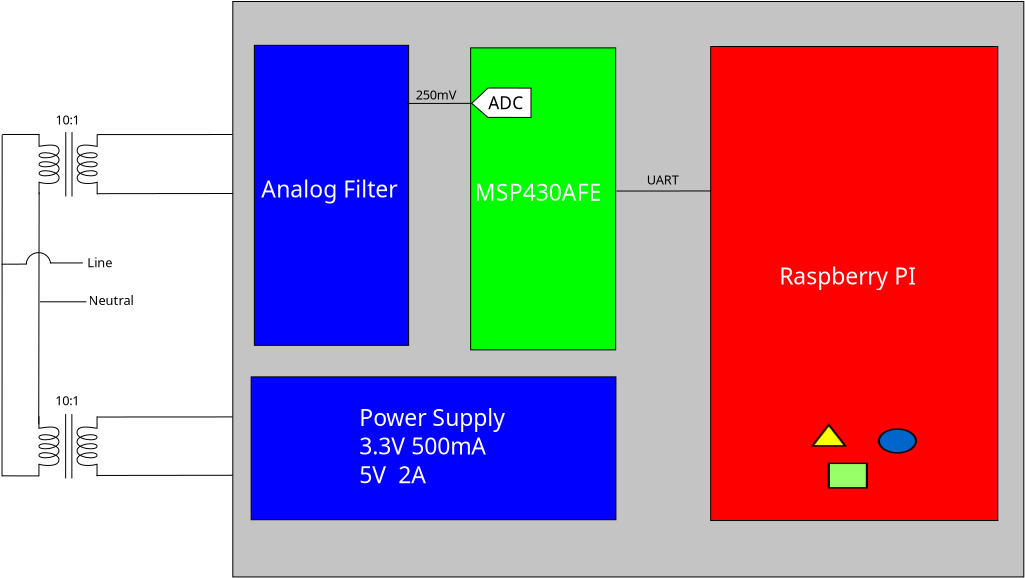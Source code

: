 <?xml version="1.0" encoding="UTF-8"?>
<dia:diagram xmlns:dia="http://www.lysator.liu.se/~alla/dia/">
  <dia:layer name="New layer 1" visible="true"/>
  <dia:layer name="Background" visible="true">
    <dia:group>
      <dia:object type="Standard - Box" version="0" id="O0">
        <dia:attribute name="obj_pos">
          <dia:point val="33.85,10"/>
        </dia:attribute>
        <dia:attribute name="obj_bb">
          <dia:rectangle val="33.825,9.975;73.425,38.797"/>
        </dia:attribute>
        <dia:attribute name="elem_corner">
          <dia:point val="33.85,10"/>
        </dia:attribute>
        <dia:attribute name="elem_width">
          <dia:real val="39.55"/>
        </dia:attribute>
        <dia:attribute name="elem_height">
          <dia:real val="28.772"/>
        </dia:attribute>
        <dia:attribute name="border_width">
          <dia:real val="0.05"/>
        </dia:attribute>
        <dia:attribute name="inner_color">
          <dia:color val="#c4c4c4"/>
        </dia:attribute>
        <dia:attribute name="show_background">
          <dia:boolean val="true"/>
        </dia:attribute>
      </dia:object>
      <dia:object type="Standard - Box" version="0" id="O1">
        <dia:attribute name="obj_pos">
          <dia:point val="34.927,12.191"/>
        </dia:attribute>
        <dia:attribute name="obj_bb">
          <dia:rectangle val="34.902,12.166;42.668,27.216"/>
        </dia:attribute>
        <dia:attribute name="elem_corner">
          <dia:point val="34.927,12.191"/>
        </dia:attribute>
        <dia:attribute name="elem_width">
          <dia:real val="7.715"/>
        </dia:attribute>
        <dia:attribute name="elem_height">
          <dia:real val="15.0"/>
        </dia:attribute>
        <dia:attribute name="border_width">
          <dia:real val="0.05"/>
        </dia:attribute>
        <dia:attribute name="inner_color">
          <dia:color val="#0000ff"/>
        </dia:attribute>
        <dia:attribute name="show_background">
          <dia:boolean val="true"/>
        </dia:attribute>
      </dia:object>
      <dia:object type="Standard - Box" version="0" id="O2">
        <dia:attribute name="obj_pos">
          <dia:point val="45.743,12.319"/>
        </dia:attribute>
        <dia:attribute name="obj_bb">
          <dia:rectangle val="45.718,12.294;53.018,27.444"/>
        </dia:attribute>
        <dia:attribute name="elem_corner">
          <dia:point val="45.743,12.319"/>
        </dia:attribute>
        <dia:attribute name="elem_width">
          <dia:real val="7.25"/>
        </dia:attribute>
        <dia:attribute name="elem_height">
          <dia:real val="15.1"/>
        </dia:attribute>
        <dia:attribute name="border_width">
          <dia:real val="0.05"/>
        </dia:attribute>
        <dia:attribute name="inner_color">
          <dia:color val="#00ff00"/>
        </dia:attribute>
        <dia:attribute name="show_background">
          <dia:boolean val="true"/>
        </dia:attribute>
      </dia:object>
      <dia:object type="Standard - Box" version="0" id="O3">
        <dia:attribute name="obj_pos">
          <dia:point val="57.745,12.25"/>
        </dia:attribute>
        <dia:attribute name="obj_bb">
          <dia:rectangle val="57.719,12.225;72.125,35.976"/>
        </dia:attribute>
        <dia:attribute name="elem_corner">
          <dia:point val="57.745,12.25"/>
        </dia:attribute>
        <dia:attribute name="elem_width">
          <dia:real val="14.355"/>
        </dia:attribute>
        <dia:attribute name="elem_height">
          <dia:real val="23.701"/>
        </dia:attribute>
        <dia:attribute name="border_width">
          <dia:real val="0.05"/>
        </dia:attribute>
        <dia:attribute name="inner_color">
          <dia:color val="#ff0000"/>
        </dia:attribute>
        <dia:attribute name="show_background">
          <dia:boolean val="true"/>
        </dia:attribute>
      </dia:object>
      <dia:object type="Flowchart - Box" version="0" id="O4">
        <dia:attribute name="obj_pos">
          <dia:point val="34.768,28.769"/>
        </dia:attribute>
        <dia:attribute name="obj_bb">
          <dia:rectangle val="34.743,28.744;53.031,35.936"/>
        </dia:attribute>
        <dia:attribute name="elem_corner">
          <dia:point val="34.768,28.769"/>
        </dia:attribute>
        <dia:attribute name="elem_width">
          <dia:real val="18.238"/>
        </dia:attribute>
        <dia:attribute name="elem_height">
          <dia:real val="7.142"/>
        </dia:attribute>
        <dia:attribute name="border_width">
          <dia:real val="0.05"/>
        </dia:attribute>
        <dia:attribute name="inner_color">
          <dia:color val="#0000ff"/>
        </dia:attribute>
        <dia:attribute name="show_background">
          <dia:boolean val="true"/>
        </dia:attribute>
        <dia:attribute name="padding">
          <dia:real val="0.5"/>
        </dia:attribute>
        <dia:attribute name="text">
          <dia:composite type="text">
            <dia:attribute name="string">
              <dia:string>##</dia:string>
            </dia:attribute>
            <dia:attribute name="font">
              <dia:font family="sans" style="0" name="Helvetica"/>
            </dia:attribute>
            <dia:attribute name="height">
              <dia:real val="0.8"/>
            </dia:attribute>
            <dia:attribute name="pos">
              <dia:point val="43.887,32.535"/>
            </dia:attribute>
            <dia:attribute name="color">
              <dia:color val="#000000"/>
            </dia:attribute>
            <dia:attribute name="alignment">
              <dia:enum val="1"/>
            </dia:attribute>
          </dia:composite>
        </dia:attribute>
      </dia:object>
      <dia:object type="Standard - Text" version="1" id="O5">
        <dia:attribute name="obj_pos">
          <dia:point val="40.178,31.22"/>
        </dia:attribute>
        <dia:attribute name="obj_bb">
          <dia:rectangle val="40.178,30.155;47.923,34.36"/>
        </dia:attribute>
        <dia:attribute name="text">
          <dia:composite type="text">
            <dia:attribute name="string">
              <dia:string>#Power Supply
3.3V 500mA
5V  2A#</dia:string>
            </dia:attribute>
            <dia:attribute name="font">
              <dia:font family="sans" style="0" name="Helvetica"/>
            </dia:attribute>
            <dia:attribute name="height">
              <dia:real val="1.435"/>
            </dia:attribute>
            <dia:attribute name="pos">
              <dia:point val="40.178,31.22"/>
            </dia:attribute>
            <dia:attribute name="color">
              <dia:color val="#ffffff"/>
            </dia:attribute>
            <dia:attribute name="alignment">
              <dia:enum val="0"/>
            </dia:attribute>
          </dia:composite>
        </dia:attribute>
        <dia:attribute name="valign">
          <dia:enum val="3"/>
        </dia:attribute>
      </dia:object>
      <dia:object type="Standard - Text" version="1" id="O6">
        <dia:attribute name="obj_pos">
          <dia:point val="45.944,19.966"/>
        </dia:attribute>
        <dia:attribute name="obj_bb">
          <dia:rectangle val="45.944,18.901;52.714,20.236"/>
        </dia:attribute>
        <dia:attribute name="text">
          <dia:composite type="text">
            <dia:attribute name="string">
              <dia:string>#MSP430AFE#</dia:string>
            </dia:attribute>
            <dia:attribute name="font">
              <dia:font family="sans" style="0" name="Helvetica"/>
            </dia:attribute>
            <dia:attribute name="height">
              <dia:real val="1.435"/>
            </dia:attribute>
            <dia:attribute name="pos">
              <dia:point val="45.944,19.966"/>
            </dia:attribute>
            <dia:attribute name="color">
              <dia:color val="#ffffff"/>
            </dia:attribute>
            <dia:attribute name="alignment">
              <dia:enum val="0"/>
            </dia:attribute>
          </dia:composite>
        </dia:attribute>
        <dia:attribute name="valign">
          <dia:enum val="3"/>
        </dia:attribute>
      </dia:object>
      <dia:object type="Standard - Text" version="1" id="O7">
        <dia:attribute name="obj_pos">
          <dia:point val="42.997,14.898"/>
        </dia:attribute>
        <dia:attribute name="obj_bb">
          <dia:rectangle val="42.997,14.303;45.28,15.048"/>
        </dia:attribute>
        <dia:attribute name="text">
          <dia:composite type="text">
            <dia:attribute name="string">
              <dia:string>#250mV#</dia:string>
            </dia:attribute>
            <dia:attribute name="font">
              <dia:font family="sans" style="0" name="Helvetica"/>
            </dia:attribute>
            <dia:attribute name="height">
              <dia:real val="0.8"/>
            </dia:attribute>
            <dia:attribute name="pos">
              <dia:point val="42.997,14.898"/>
            </dia:attribute>
            <dia:attribute name="color">
              <dia:color val="#000000"/>
            </dia:attribute>
            <dia:attribute name="alignment">
              <dia:enum val="0"/>
            </dia:attribute>
          </dia:composite>
        </dia:attribute>
        <dia:attribute name="valign">
          <dia:enum val="3"/>
        </dia:attribute>
      </dia:object>
      <dia:group>
        <dia:object type="Standard - Polygon" version="0" id="O8">
          <dia:attribute name="obj_pos">
            <dia:point val="46.611,14.327"/>
          </dia:attribute>
          <dia:attribute name="obj_bb">
            <dia:rectangle val="45.757,14.302;48.785,15.821"/>
          </dia:attribute>
          <dia:attribute name="poly_points">
            <dia:point val="46.611,14.327"/>
            <dia:point val="48.76,14.329"/>
            <dia:point val="48.76,15.796"/>
            <dia:point val="46.606,15.794"/>
            <dia:point val="45.794,15.089"/>
          </dia:attribute>
          <dia:attribute name="line_width">
            <dia:real val="0.05"/>
          </dia:attribute>
          <dia:attribute name="show_background">
            <dia:boolean val="true"/>
          </dia:attribute>
        </dia:object>
        <dia:object type="Standard - Text" version="1" id="O9">
          <dia:attribute name="obj_pos">
            <dia:point val="46.624,15.388"/>
          </dia:attribute>
          <dia:attribute name="obj_bb">
            <dia:rectangle val="46.624,14.585;48.486,15.593"/>
          </dia:attribute>
          <dia:attribute name="text">
            <dia:composite type="text">
              <dia:attribute name="string">
                <dia:string>#ADC#</dia:string>
              </dia:attribute>
              <dia:attribute name="font">
                <dia:font family="sans" style="0" name="Helvetica"/>
              </dia:attribute>
              <dia:attribute name="height">
                <dia:real val="1.082"/>
              </dia:attribute>
              <dia:attribute name="pos">
                <dia:point val="46.624,15.388"/>
              </dia:attribute>
              <dia:attribute name="color">
                <dia:color val="#000000"/>
              </dia:attribute>
              <dia:attribute name="alignment">
                <dia:enum val="0"/>
              </dia:attribute>
            </dia:composite>
          </dia:attribute>
          <dia:attribute name="valign">
            <dia:enum val="3"/>
          </dia:attribute>
        </dia:object>
      </dia:group>
      <dia:object type="Standard - Text" version="1" id="O10">
        <dia:attribute name="obj_pos">
          <dia:point val="35.271,19.8"/>
        </dia:attribute>
        <dia:attribute name="obj_bb">
          <dia:rectangle val="35.271,18.735;42.446,20.07"/>
        </dia:attribute>
        <dia:attribute name="text">
          <dia:composite type="text">
            <dia:attribute name="string">
              <dia:string>#Analog Filter#</dia:string>
            </dia:attribute>
            <dia:attribute name="font">
              <dia:font family="sans" style="0" name="Helvetica"/>
            </dia:attribute>
            <dia:attribute name="height">
              <dia:real val="1.435"/>
            </dia:attribute>
            <dia:attribute name="pos">
              <dia:point val="35.271,19.8"/>
            </dia:attribute>
            <dia:attribute name="color">
              <dia:color val="#ffffff"/>
            </dia:attribute>
            <dia:attribute name="alignment">
              <dia:enum val="0"/>
            </dia:attribute>
          </dia:composite>
        </dia:attribute>
        <dia:attribute name="valign">
          <dia:enum val="3"/>
        </dia:attribute>
      </dia:object>
      <dia:object type="Standard - Text" version="1" id="O11">
        <dia:attribute name="obj_pos">
          <dia:point val="61.177,24.147"/>
        </dia:attribute>
        <dia:attribute name="obj_bb">
          <dia:rectangle val="61.177,23.082;68.41,24.417"/>
        </dia:attribute>
        <dia:attribute name="text">
          <dia:composite type="text">
            <dia:attribute name="string">
              <dia:string>#Raspberry PI#</dia:string>
            </dia:attribute>
            <dia:attribute name="font">
              <dia:font family="sans" style="0" name="Helvetica"/>
            </dia:attribute>
            <dia:attribute name="height">
              <dia:real val="1.435"/>
            </dia:attribute>
            <dia:attribute name="pos">
              <dia:point val="61.177,24.147"/>
            </dia:attribute>
            <dia:attribute name="color">
              <dia:color val="#ffffff"/>
            </dia:attribute>
            <dia:attribute name="alignment">
              <dia:enum val="0"/>
            </dia:attribute>
          </dia:composite>
        </dia:attribute>
        <dia:attribute name="valign">
          <dia:enum val="3"/>
        </dia:attribute>
      </dia:object>
      <dia:object type="Standard - Text" version="1" id="O12">
        <dia:attribute name="obj_pos">
          <dia:point val="54.551,19.151"/>
        </dia:attribute>
        <dia:attribute name="obj_bb">
          <dia:rectangle val="54.551,18.556;56.244,19.301"/>
        </dia:attribute>
        <dia:attribute name="text">
          <dia:composite type="text">
            <dia:attribute name="string">
              <dia:string>#UART#</dia:string>
            </dia:attribute>
            <dia:attribute name="font">
              <dia:font family="sans" style="0" name="Helvetica"/>
            </dia:attribute>
            <dia:attribute name="height">
              <dia:real val="0.8"/>
            </dia:attribute>
            <dia:attribute name="pos">
              <dia:point val="54.551,19.151"/>
            </dia:attribute>
            <dia:attribute name="color">
              <dia:color val="#000000"/>
            </dia:attribute>
            <dia:attribute name="alignment">
              <dia:enum val="0"/>
            </dia:attribute>
          </dia:composite>
        </dia:attribute>
        <dia:attribute name="valign">
          <dia:enum val="3"/>
        </dia:attribute>
      </dia:object>
    </dia:group>
    <dia:object type="Circuit - Vertical Inductor" version="1" id="O13">
      <dia:attribute name="obj_pos">
        <dia:point val="24.163,16.639"/>
      </dia:attribute>
      <dia:attribute name="obj_bb">
        <dia:rectangle val="24.138,16.639;25.188,19.639"/>
      </dia:attribute>
      <dia:attribute name="meta">
        <dia:composite type="dict"/>
      </dia:attribute>
      <dia:attribute name="elem_corner">
        <dia:point val="24.163,16.639"/>
      </dia:attribute>
      <dia:attribute name="elem_width">
        <dia:real val="1.0"/>
      </dia:attribute>
      <dia:attribute name="elem_height">
        <dia:real val="3.0"/>
      </dia:attribute>
      <dia:attribute name="line_width">
        <dia:real val="0.05"/>
      </dia:attribute>
      <dia:attribute name="line_colour">
        <dia:color val="#000000"/>
      </dia:attribute>
      <dia:attribute name="fill_colour">
        <dia:color val="#ffffff"/>
      </dia:attribute>
      <dia:attribute name="show_background">
        <dia:boolean val="true"/>
      </dia:attribute>
      <dia:attribute name="line_style">
        <dia:enum val="0"/>
        <dia:real val="1"/>
      </dia:attribute>
      <dia:attribute name="flip_horizontal">
        <dia:boolean val="false"/>
      </dia:attribute>
      <dia:attribute name="flip_vertical">
        <dia:boolean val="false"/>
      </dia:attribute>
      <dia:attribute name="subscale">
        <dia:real val="1"/>
      </dia:attribute>
    </dia:object>
    <dia:object type="Circuit - Vertical Inductor" version="1" id="O14">
      <dia:attribute name="obj_pos">
        <dia:point val="26.068,16.639"/>
      </dia:attribute>
      <dia:attribute name="obj_bb">
        <dia:rectangle val="26.043,16.639;27.093,19.639"/>
      </dia:attribute>
      <dia:attribute name="meta">
        <dia:composite type="dict"/>
      </dia:attribute>
      <dia:attribute name="elem_corner">
        <dia:point val="26.068,16.639"/>
      </dia:attribute>
      <dia:attribute name="elem_width">
        <dia:real val="1.0"/>
      </dia:attribute>
      <dia:attribute name="elem_height">
        <dia:real val="3.0"/>
      </dia:attribute>
      <dia:attribute name="line_width">
        <dia:real val="0.05"/>
      </dia:attribute>
      <dia:attribute name="line_colour">
        <dia:color val="#000000"/>
      </dia:attribute>
      <dia:attribute name="fill_colour">
        <dia:color val="#ffffff"/>
      </dia:attribute>
      <dia:attribute name="show_background">
        <dia:boolean val="true"/>
      </dia:attribute>
      <dia:attribute name="line_style">
        <dia:enum val="0"/>
        <dia:real val="1"/>
      </dia:attribute>
      <dia:attribute name="flip_horizontal">
        <dia:boolean val="true"/>
      </dia:attribute>
      <dia:attribute name="flip_vertical">
        <dia:boolean val="false"/>
      </dia:attribute>
      <dia:attribute name="subscale">
        <dia:real val="1"/>
      </dia:attribute>
    </dia:object>
    <dia:object type="Standard - Line" version="0" id="O15">
      <dia:attribute name="obj_pos">
        <dia:point val="25.499,16.53"/>
      </dia:attribute>
      <dia:attribute name="obj_bb">
        <dia:rectangle val="25.474,16.505;25.524,19.772"/>
      </dia:attribute>
      <dia:attribute name="conn_endpoints">
        <dia:point val="25.499,16.53"/>
        <dia:point val="25.499,19.747"/>
      </dia:attribute>
      <dia:attribute name="numcp">
        <dia:int val="1"/>
      </dia:attribute>
      <dia:attribute name="line_width">
        <dia:real val="0.05"/>
      </dia:attribute>
    </dia:object>
    <dia:object type="Standard - Line" version="0" id="O16">
      <dia:attribute name="obj_pos">
        <dia:point val="25.81,16.53"/>
      </dia:attribute>
      <dia:attribute name="obj_bb">
        <dia:rectangle val="25.785,16.505;25.835,19.772"/>
      </dia:attribute>
      <dia:attribute name="conn_endpoints">
        <dia:point val="25.81,16.53"/>
        <dia:point val="25.81,19.747"/>
      </dia:attribute>
      <dia:attribute name="numcp">
        <dia:int val="1"/>
      </dia:attribute>
      <dia:attribute name="line_width">
        <dia:real val="0.05"/>
      </dia:attribute>
    </dia:object>
    <dia:object type="Circuit - Vertical Inductor" version="1" id="O17">
      <dia:attribute name="obj_pos">
        <dia:point val="24.157,30.738"/>
      </dia:attribute>
      <dia:attribute name="obj_bb">
        <dia:rectangle val="24.132,30.738;25.182,33.739"/>
      </dia:attribute>
      <dia:attribute name="meta">
        <dia:composite type="dict"/>
      </dia:attribute>
      <dia:attribute name="elem_corner">
        <dia:point val="24.157,30.738"/>
      </dia:attribute>
      <dia:attribute name="elem_width">
        <dia:real val="1.0"/>
      </dia:attribute>
      <dia:attribute name="elem_height">
        <dia:real val="3.0"/>
      </dia:attribute>
      <dia:attribute name="line_width">
        <dia:real val="0.05"/>
      </dia:attribute>
      <dia:attribute name="line_colour">
        <dia:color val="#000000"/>
      </dia:attribute>
      <dia:attribute name="fill_colour">
        <dia:color val="#ffffff"/>
      </dia:attribute>
      <dia:attribute name="show_background">
        <dia:boolean val="true"/>
      </dia:attribute>
      <dia:attribute name="line_style">
        <dia:enum val="0"/>
        <dia:real val="1"/>
      </dia:attribute>
      <dia:attribute name="flip_horizontal">
        <dia:boolean val="false"/>
      </dia:attribute>
      <dia:attribute name="flip_vertical">
        <dia:boolean val="false"/>
      </dia:attribute>
      <dia:attribute name="subscale">
        <dia:real val="1"/>
      </dia:attribute>
    </dia:object>
    <dia:object type="Circuit - Vertical Inductor" version="1" id="O18">
      <dia:attribute name="obj_pos">
        <dia:point val="26.062,30.738"/>
      </dia:attribute>
      <dia:attribute name="obj_bb">
        <dia:rectangle val="26.037,30.738;27.087,33.739"/>
      </dia:attribute>
      <dia:attribute name="meta">
        <dia:composite type="dict"/>
      </dia:attribute>
      <dia:attribute name="elem_corner">
        <dia:point val="26.062,30.738"/>
      </dia:attribute>
      <dia:attribute name="elem_width">
        <dia:real val="1.0"/>
      </dia:attribute>
      <dia:attribute name="elem_height">
        <dia:real val="3.0"/>
      </dia:attribute>
      <dia:attribute name="line_width">
        <dia:real val="0.05"/>
      </dia:attribute>
      <dia:attribute name="line_colour">
        <dia:color val="#000000"/>
      </dia:attribute>
      <dia:attribute name="fill_colour">
        <dia:color val="#ffffff"/>
      </dia:attribute>
      <dia:attribute name="show_background">
        <dia:boolean val="true"/>
      </dia:attribute>
      <dia:attribute name="line_style">
        <dia:enum val="0"/>
        <dia:real val="1"/>
      </dia:attribute>
      <dia:attribute name="flip_horizontal">
        <dia:boolean val="true"/>
      </dia:attribute>
      <dia:attribute name="flip_vertical">
        <dia:boolean val="false"/>
      </dia:attribute>
      <dia:attribute name="subscale">
        <dia:real val="1"/>
      </dia:attribute>
    </dia:object>
    <dia:object type="Standard - Line" version="0" id="O19">
      <dia:attribute name="obj_pos">
        <dia:point val="25.492,30.63"/>
      </dia:attribute>
      <dia:attribute name="obj_bb">
        <dia:rectangle val="25.468,30.605;25.517,33.872"/>
      </dia:attribute>
      <dia:attribute name="conn_endpoints">
        <dia:point val="25.492,30.63"/>
        <dia:point val="25.492,33.847"/>
      </dia:attribute>
      <dia:attribute name="numcp">
        <dia:int val="1"/>
      </dia:attribute>
      <dia:attribute name="line_width">
        <dia:real val="0.05"/>
      </dia:attribute>
    </dia:object>
    <dia:object type="Standard - Line" version="0" id="O20">
      <dia:attribute name="obj_pos">
        <dia:point val="25.803,30.63"/>
      </dia:attribute>
      <dia:attribute name="obj_bb">
        <dia:rectangle val="25.779,30.605;25.828,33.872"/>
      </dia:attribute>
      <dia:attribute name="conn_endpoints">
        <dia:point val="25.803,30.63"/>
        <dia:point val="25.803,33.847"/>
      </dia:attribute>
      <dia:attribute name="numcp">
        <dia:int val="1"/>
      </dia:attribute>
      <dia:attribute name="line_width">
        <dia:real val="0.05"/>
      </dia:attribute>
    </dia:object>
  </dia:layer>
  <dia:layer name="New layer 1" visible="true" active="true">
    <dia:object type="Standard - Line" version="0" id="O21">
      <dia:attribute name="obj_pos">
        <dia:point val="45.811,15.094"/>
      </dia:attribute>
      <dia:attribute name="obj_bb">
        <dia:rectangle val="42.549,15.069;45.836,15.122"/>
      </dia:attribute>
      <dia:attribute name="conn_endpoints">
        <dia:point val="45.811,15.094"/>
        <dia:point val="42.574,15.097"/>
      </dia:attribute>
      <dia:attribute name="numcp">
        <dia:int val="1"/>
      </dia:attribute>
      <dia:attribute name="line_width">
        <dia:real val="0.05"/>
      </dia:attribute>
    </dia:object>
    <dia:object type="Standard - Line" version="0" id="O22">
      <dia:attribute name="obj_pos">
        <dia:point val="53.037,19.477"/>
      </dia:attribute>
      <dia:attribute name="obj_bb">
        <dia:rectangle val="53.012,19.449;57.783,19.502"/>
      </dia:attribute>
      <dia:attribute name="conn_endpoints">
        <dia:point val="53.037,19.477"/>
        <dia:point val="57.758,19.474"/>
      </dia:attribute>
      <dia:attribute name="numcp">
        <dia:int val="1"/>
      </dia:attribute>
      <dia:attribute name="line_width">
        <dia:real val="0.05"/>
      </dia:attribute>
    </dia:object>
    <dia:object type="Standard - Line" version="0" id="O23">
      <dia:attribute name="obj_pos">
        <dia:point val="27.066,16.655"/>
      </dia:attribute>
      <dia:attribute name="obj_bb">
        <dia:rectangle val="27.041,16.626;33.861,16.68"/>
      </dia:attribute>
      <dia:attribute name="conn_endpoints">
        <dia:point val="27.066,16.655"/>
        <dia:point val="33.836,16.651"/>
      </dia:attribute>
      <dia:attribute name="numcp">
        <dia:int val="1"/>
      </dia:attribute>
      <dia:attribute name="line_width">
        <dia:real val="0.05"/>
      </dia:attribute>
    </dia:object>
    <dia:object type="Standard - Line" version="0" id="O24">
      <dia:attribute name="obj_pos">
        <dia:point val="27.054,19.609"/>
      </dia:attribute>
      <dia:attribute name="obj_bb">
        <dia:rectangle val="27.029,19.575;33.893,19.634"/>
      </dia:attribute>
      <dia:attribute name="conn_endpoints">
        <dia:point val="27.054,19.609"/>
        <dia:point val="33.868,19.6"/>
      </dia:attribute>
      <dia:attribute name="numcp">
        <dia:int val="1"/>
      </dia:attribute>
      <dia:attribute name="line_width">
        <dia:real val="0.05"/>
      </dia:attribute>
    </dia:object>
    <dia:object type="Standard - Line" version="0" id="O25">
      <dia:attribute name="obj_pos">
        <dia:point val="27.071,30.776"/>
      </dia:attribute>
      <dia:attribute name="obj_bb">
        <dia:rectangle val="27.046,30.746;33.866,30.8"/>
      </dia:attribute>
      <dia:attribute name="conn_endpoints">
        <dia:point val="27.071,30.776"/>
        <dia:point val="33.841,30.771"/>
      </dia:attribute>
      <dia:attribute name="numcp">
        <dia:int val="1"/>
      </dia:attribute>
      <dia:attribute name="line_width">
        <dia:real val="0.05"/>
      </dia:attribute>
    </dia:object>
    <dia:object type="Standard - Line" version="0" id="O26">
      <dia:attribute name="obj_pos">
        <dia:point val="27.038,33.697"/>
      </dia:attribute>
      <dia:attribute name="obj_bb">
        <dia:rectangle val="27.013,33.663;33.878,33.722"/>
      </dia:attribute>
      <dia:attribute name="conn_endpoints">
        <dia:point val="27.038,33.697"/>
        <dia:point val="33.852,33.688"/>
      </dia:attribute>
      <dia:attribute name="numcp">
        <dia:int val="1"/>
      </dia:attribute>
      <dia:attribute name="line_width">
        <dia:real val="0.05"/>
      </dia:attribute>
    </dia:object>
    <dia:object type="Standard - Line" version="0" id="O27">
      <dia:attribute name="obj_pos">
        <dia:point val="24.167,19.543"/>
      </dia:attribute>
      <dia:attribute name="obj_bb">
        <dia:rectangle val="24.122,19.518;24.192,31.163"/>
      </dia:attribute>
      <dia:attribute name="conn_endpoints">
        <dia:point val="24.167,19.543"/>
        <dia:point val="24.146,31.138"/>
      </dia:attribute>
      <dia:attribute name="numcp">
        <dia:int val="1"/>
      </dia:attribute>
      <dia:attribute name="line_width">
        <dia:real val="0.05"/>
      </dia:attribute>
    </dia:object>
    <dia:object type="Standard - Text" version="1" id="O28">
      <dia:attribute name="obj_pos">
        <dia:point val="26.638,25.171"/>
      </dia:attribute>
      <dia:attribute name="obj_bb">
        <dia:rectangle val="26.638,24.576;29.0,25.321"/>
      </dia:attribute>
      <dia:attribute name="text">
        <dia:composite type="text">
          <dia:attribute name="string">
            <dia:string>#Neutral#</dia:string>
          </dia:attribute>
          <dia:attribute name="font">
            <dia:font family="sans" style="0" name="Helvetica"/>
          </dia:attribute>
          <dia:attribute name="height">
            <dia:real val="0.8"/>
          </dia:attribute>
          <dia:attribute name="pos">
            <dia:point val="26.638,25.171"/>
          </dia:attribute>
          <dia:attribute name="color">
            <dia:color val="#000000"/>
          </dia:attribute>
          <dia:attribute name="alignment">
            <dia:enum val="0"/>
          </dia:attribute>
        </dia:composite>
      </dia:attribute>
      <dia:attribute name="valign">
        <dia:enum val="3"/>
      </dia:attribute>
    </dia:object>
    <dia:object type="Standard - Line" version="0" id="O29">
      <dia:attribute name="obj_pos">
        <dia:point val="24.212,25.015"/>
      </dia:attribute>
      <dia:attribute name="obj_bb">
        <dia:rectangle val="24.187,24.99;26.554,25.04"/>
      </dia:attribute>
      <dia:attribute name="conn_endpoints">
        <dia:point val="24.212,25.015"/>
        <dia:point val="26.529,25.015"/>
      </dia:attribute>
      <dia:attribute name="numcp">
        <dia:int val="1"/>
      </dia:attribute>
      <dia:attribute name="line_width">
        <dia:real val="0.05"/>
      </dia:attribute>
    </dia:object>
    <dia:object type="Standard - Line" version="0" id="O30">
      <dia:attribute name="obj_pos">
        <dia:point val="24.183,16.649"/>
      </dia:attribute>
      <dia:attribute name="obj_bb">
        <dia:rectangle val="22.293,16.624;24.208,16.674"/>
      </dia:attribute>
      <dia:attribute name="conn_endpoints">
        <dia:point val="24.183,16.649"/>
        <dia:point val="22.318,16.649"/>
      </dia:attribute>
      <dia:attribute name="numcp">
        <dia:int val="1"/>
      </dia:attribute>
      <dia:attribute name="line_width">
        <dia:real val="0.05"/>
      </dia:attribute>
    </dia:object>
    <dia:object type="Standard - Line" version="0" id="O31">
      <dia:attribute name="obj_pos">
        <dia:point val="22.318,16.683"/>
      </dia:attribute>
      <dia:attribute name="obj_bb">
        <dia:rectangle val="22.286,16.657;22.343,33.761"/>
      </dia:attribute>
      <dia:attribute name="conn_endpoints">
        <dia:point val="22.318,16.683"/>
        <dia:point val="22.311,33.736"/>
      </dia:attribute>
      <dia:attribute name="numcp">
        <dia:int val="1"/>
      </dia:attribute>
      <dia:attribute name="line_width">
        <dia:real val="0.05"/>
      </dia:attribute>
    </dia:object>
    <dia:object type="Standard - Line" version="0" id="O32">
      <dia:attribute name="obj_pos">
        <dia:point val="22.31,33.718"/>
      </dia:attribute>
      <dia:attribute name="obj_bb">
        <dia:rectangle val="22.285,33.693;24.187,33.744"/>
      </dia:attribute>
      <dia:attribute name="conn_endpoints">
        <dia:point val="22.31,33.718"/>
        <dia:point val="24.162,33.719"/>
      </dia:attribute>
      <dia:attribute name="numcp">
        <dia:int val="1"/>
      </dia:attribute>
      <dia:attribute name="line_width">
        <dia:real val="0.05"/>
      </dia:attribute>
    </dia:object>
    <dia:object type="Standard - Arc" version="0" id="O33">
      <dia:attribute name="obj_pos">
        <dia:point val="23.521,23.126"/>
      </dia:attribute>
      <dia:attribute name="obj_bb">
        <dia:rectangle val="23.495,22.531;24.769,23.152"/>
      </dia:attribute>
      <dia:attribute name="conn_endpoints">
        <dia:point val="23.521,23.126"/>
        <dia:point val="24.744,23.102"/>
      </dia:attribute>
      <dia:attribute name="curve_distance">
        <dia:real val="-0.558"/>
      </dia:attribute>
      <dia:attribute name="line_width">
        <dia:real val="0.05"/>
      </dia:attribute>
    </dia:object>
    <dia:object type="Standard - Line" version="0" id="O34">
      <dia:attribute name="obj_pos">
        <dia:point val="23.555,23.131"/>
      </dia:attribute>
      <dia:attribute name="obj_bb">
        <dia:rectangle val="22.26,23.106;23.58,23.158"/>
      </dia:attribute>
      <dia:attribute name="conn_endpoints">
        <dia:point val="23.555,23.131"/>
        <dia:point val="22.285,23.133"/>
      </dia:attribute>
      <dia:attribute name="numcp">
        <dia:int val="1"/>
      </dia:attribute>
      <dia:attribute name="line_width">
        <dia:real val="0.05"/>
      </dia:attribute>
    </dia:object>
    <dia:object type="Standard - Line" version="0" id="O35">
      <dia:attribute name="obj_pos">
        <dia:point val="24.733,23.072"/>
      </dia:attribute>
      <dia:attribute name="obj_bb">
        <dia:rectangle val="24.708,23.047;26.378,23.096"/>
      </dia:attribute>
      <dia:attribute name="conn_endpoints">
        <dia:point val="24.733,23.072"/>
        <dia:point val="26.353,23.072"/>
      </dia:attribute>
      <dia:attribute name="numcp">
        <dia:int val="1"/>
      </dia:attribute>
      <dia:attribute name="line_width">
        <dia:real val="0.05"/>
      </dia:attribute>
    </dia:object>
    <dia:object type="Standard - Text" version="1" id="O36">
      <dia:attribute name="obj_pos">
        <dia:point val="26.569,23.288"/>
      </dia:attribute>
      <dia:attribute name="obj_bb">
        <dia:rectangle val="26.569,22.693;27.904,23.438"/>
      </dia:attribute>
      <dia:attribute name="text">
        <dia:composite type="text">
          <dia:attribute name="string">
            <dia:string>#Line#</dia:string>
          </dia:attribute>
          <dia:attribute name="font">
            <dia:font family="sans" style="0" name="Helvetica"/>
          </dia:attribute>
          <dia:attribute name="height">
            <dia:real val="0.8"/>
          </dia:attribute>
          <dia:attribute name="pos">
            <dia:point val="26.569,23.288"/>
          </dia:attribute>
          <dia:attribute name="color">
            <dia:color val="#000000"/>
          </dia:attribute>
          <dia:attribute name="alignment">
            <dia:enum val="0"/>
          </dia:attribute>
        </dia:composite>
      </dia:attribute>
      <dia:attribute name="valign">
        <dia:enum val="3"/>
      </dia:attribute>
    </dia:object>
    <dia:object type="Standard - Image" version="0" id="O37">
      <dia:attribute name="obj_pos">
        <dia:point val="62.019,30.469"/>
      </dia:attribute>
      <dia:attribute name="obj_bb">
        <dia:rectangle val="61.994,30.444;69.01,34.972"/>
      </dia:attribute>
      <dia:attribute name="elem_corner">
        <dia:point val="62.019,30.469"/>
      </dia:attribute>
      <dia:attribute name="elem_width">
        <dia:real val="6.966"/>
      </dia:attribute>
      <dia:attribute name="elem_height">
        <dia:real val="4.478"/>
      </dia:attribute>
      <dia:attribute name="border_width">
        <dia:real val="0.05"/>
      </dia:attribute>
      <dia:attribute name="draw_border">
        <dia:boolean val="false"/>
      </dia:attribute>
      <dia:attribute name="keep_aspect">
        <dia:boolean val="true"/>
      </dia:attribute>
      <dia:attribute name="file">
        <dia:string>#wifi.png#</dia:string>
      </dia:attribute>
    </dia:object>
    <dia:object type="Standard - Text" version="1" id="O38">
      <dia:attribute name="obj_pos">
        <dia:point val="24.984,16.144"/>
      </dia:attribute>
      <dia:attribute name="obj_bb">
        <dia:rectangle val="24.984,15.549;26.422,16.294"/>
      </dia:attribute>
      <dia:attribute name="text">
        <dia:composite type="text">
          <dia:attribute name="string">
            <dia:string>#10:1#</dia:string>
          </dia:attribute>
          <dia:attribute name="font">
            <dia:font family="sans" style="0" name="Helvetica"/>
          </dia:attribute>
          <dia:attribute name="height">
            <dia:real val="0.8"/>
          </dia:attribute>
          <dia:attribute name="pos">
            <dia:point val="24.984,16.144"/>
          </dia:attribute>
          <dia:attribute name="color">
            <dia:color val="#000000"/>
          </dia:attribute>
          <dia:attribute name="alignment">
            <dia:enum val="0"/>
          </dia:attribute>
        </dia:composite>
      </dia:attribute>
      <dia:attribute name="valign">
        <dia:enum val="3"/>
      </dia:attribute>
    </dia:object>
    <dia:object type="Standard - Text" version="1" id="O39">
      <dia:attribute name="obj_pos">
        <dia:point val="24.978,30.185"/>
      </dia:attribute>
      <dia:attribute name="obj_bb">
        <dia:rectangle val="24.959,29.572;26.415,30.372"/>
      </dia:attribute>
      <dia:attribute name="text">
        <dia:composite type="text">
          <dia:attribute name="string">
            <dia:string>#10:1#</dia:string>
          </dia:attribute>
          <dia:attribute name="font">
            <dia:font family="sans" style="0" name="Helvetica"/>
          </dia:attribute>
          <dia:attribute name="height">
            <dia:real val="0.8"/>
          </dia:attribute>
          <dia:attribute name="pos">
            <dia:point val="24.978,30.185"/>
          </dia:attribute>
          <dia:attribute name="color">
            <dia:color val="#000000"/>
          </dia:attribute>
          <dia:attribute name="alignment">
            <dia:enum val="0"/>
          </dia:attribute>
        </dia:composite>
      </dia:attribute>
      <dia:attribute name="valign">
        <dia:enum val="3"/>
      </dia:attribute>
    </dia:object>
  </dia:layer>
</dia:diagram>

